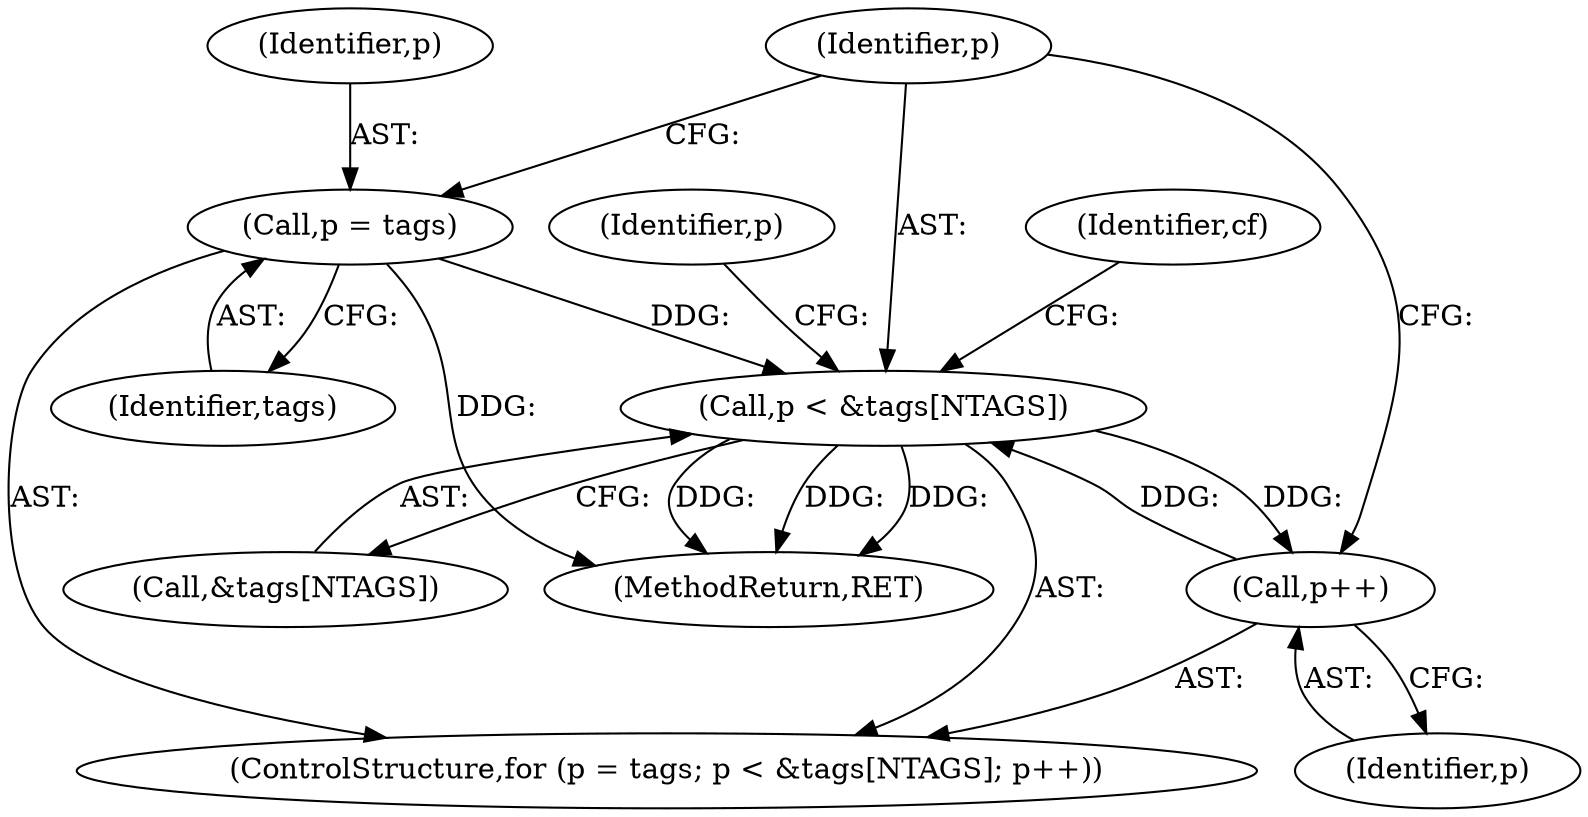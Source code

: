 digraph "0_libtiff_43c0b81a818640429317c80fea1e66771e85024b#diff-c8b4b355f9b5c06d585b23138e1c185f@array" {
"1000715" [label="(Call,p < &tags[NTAGS])"];
"1000712" [label="(Call,p = tags)"];
"1000721" [label="(Call,p++)"];
"1000715" [label="(Call,p < &tags[NTAGS])"];
"1000715" [label="(Call,p < &tags[NTAGS])"];
"1000714" [label="(Identifier,tags)"];
"1000711" [label="(ControlStructure,for (p = tags; p < &tags[NTAGS]; p++))"];
"1000734" [label="(Identifier,cf)"];
"1000713" [label="(Identifier,p)"];
"1000712" [label="(Call,p = tags)"];
"1000725" [label="(Identifier,p)"];
"1000717" [label="(Call,&tags[NTAGS])"];
"1000716" [label="(Identifier,p)"];
"1000721" [label="(Call,p++)"];
"1000722" [label="(Identifier,p)"];
"1000750" [label="(MethodReturn,RET)"];
"1000715" -> "1000711"  [label="AST: "];
"1000715" -> "1000717"  [label="CFG: "];
"1000716" -> "1000715"  [label="AST: "];
"1000717" -> "1000715"  [label="AST: "];
"1000725" -> "1000715"  [label="CFG: "];
"1000734" -> "1000715"  [label="CFG: "];
"1000715" -> "1000750"  [label="DDG: "];
"1000715" -> "1000750"  [label="DDG: "];
"1000715" -> "1000750"  [label="DDG: "];
"1000712" -> "1000715"  [label="DDG: "];
"1000721" -> "1000715"  [label="DDG: "];
"1000715" -> "1000721"  [label="DDG: "];
"1000712" -> "1000711"  [label="AST: "];
"1000712" -> "1000714"  [label="CFG: "];
"1000713" -> "1000712"  [label="AST: "];
"1000714" -> "1000712"  [label="AST: "];
"1000716" -> "1000712"  [label="CFG: "];
"1000712" -> "1000750"  [label="DDG: "];
"1000721" -> "1000711"  [label="AST: "];
"1000721" -> "1000722"  [label="CFG: "];
"1000722" -> "1000721"  [label="AST: "];
"1000716" -> "1000721"  [label="CFG: "];
}
